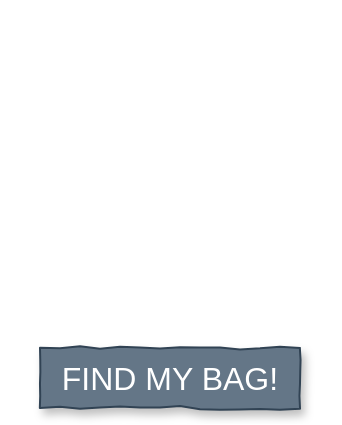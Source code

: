 <mxfile version="12.2.6" type="device" pages="1"><diagram id="eiaj3ZAI_olG0XX7P7zK" name="Page-1"><mxGraphModel dx="786" dy="422" grid="1" gridSize="10" guides="1" tooltips="1" connect="1" arrows="1" fold="1" page="1" pageScale="1" pageWidth="1169" pageHeight="827" math="0" shadow="0"><root><mxCell id="0"/><mxCell id="1" parent="0"/><mxCell id="lwqzydlIZitK5G8R_xe3-2" value="" style="shape=image;html=1;verticalAlign=top;verticalLabelPosition=bottom;labelBackgroundColor=#ffffff;imageAspect=0;aspect=fixed;image=https://cdn2.iconfinder.com/data/icons/ballicons-2-free/100/luggage-128.png" vertex="1" parent="1"><mxGeometry x="290" y="160" width="170" height="170" as="geometry"/></mxCell><mxCell id="lwqzydlIZitK5G8R_xe3-3" value="" style="shape=image;html=1;verticalAlign=top;verticalLabelPosition=bottom;labelBackgroundColor=#ffffff;imageAspect=0;aspect=fixed;image=https://cdn2.iconfinder.com/data/icons/sale-and-discount/32/Sale_and_Discount-06-128.png;imageBackground=#ffffff;" vertex="1" parent="1"><mxGeometry x="355" y="270" width="40" height="40" as="geometry"/></mxCell><mxCell id="lwqzydlIZitK5G8R_xe3-6" value="&lt;font style=&quot;font-size: 16px&quot;&gt;FIND MY BAG!&lt;/font&gt;" style="text;html=1;strokeColor=#314354;fillColor=#647687;align=center;verticalAlign=middle;whiteSpace=wrap;rounded=0;fontColor=#ffffff;glass=0;shadow=1;comic=1;" vertex="1" parent="1"><mxGeometry x="310" y="334" width="130" height="30" as="geometry"/></mxCell></root></mxGraphModel></diagram></mxfile>